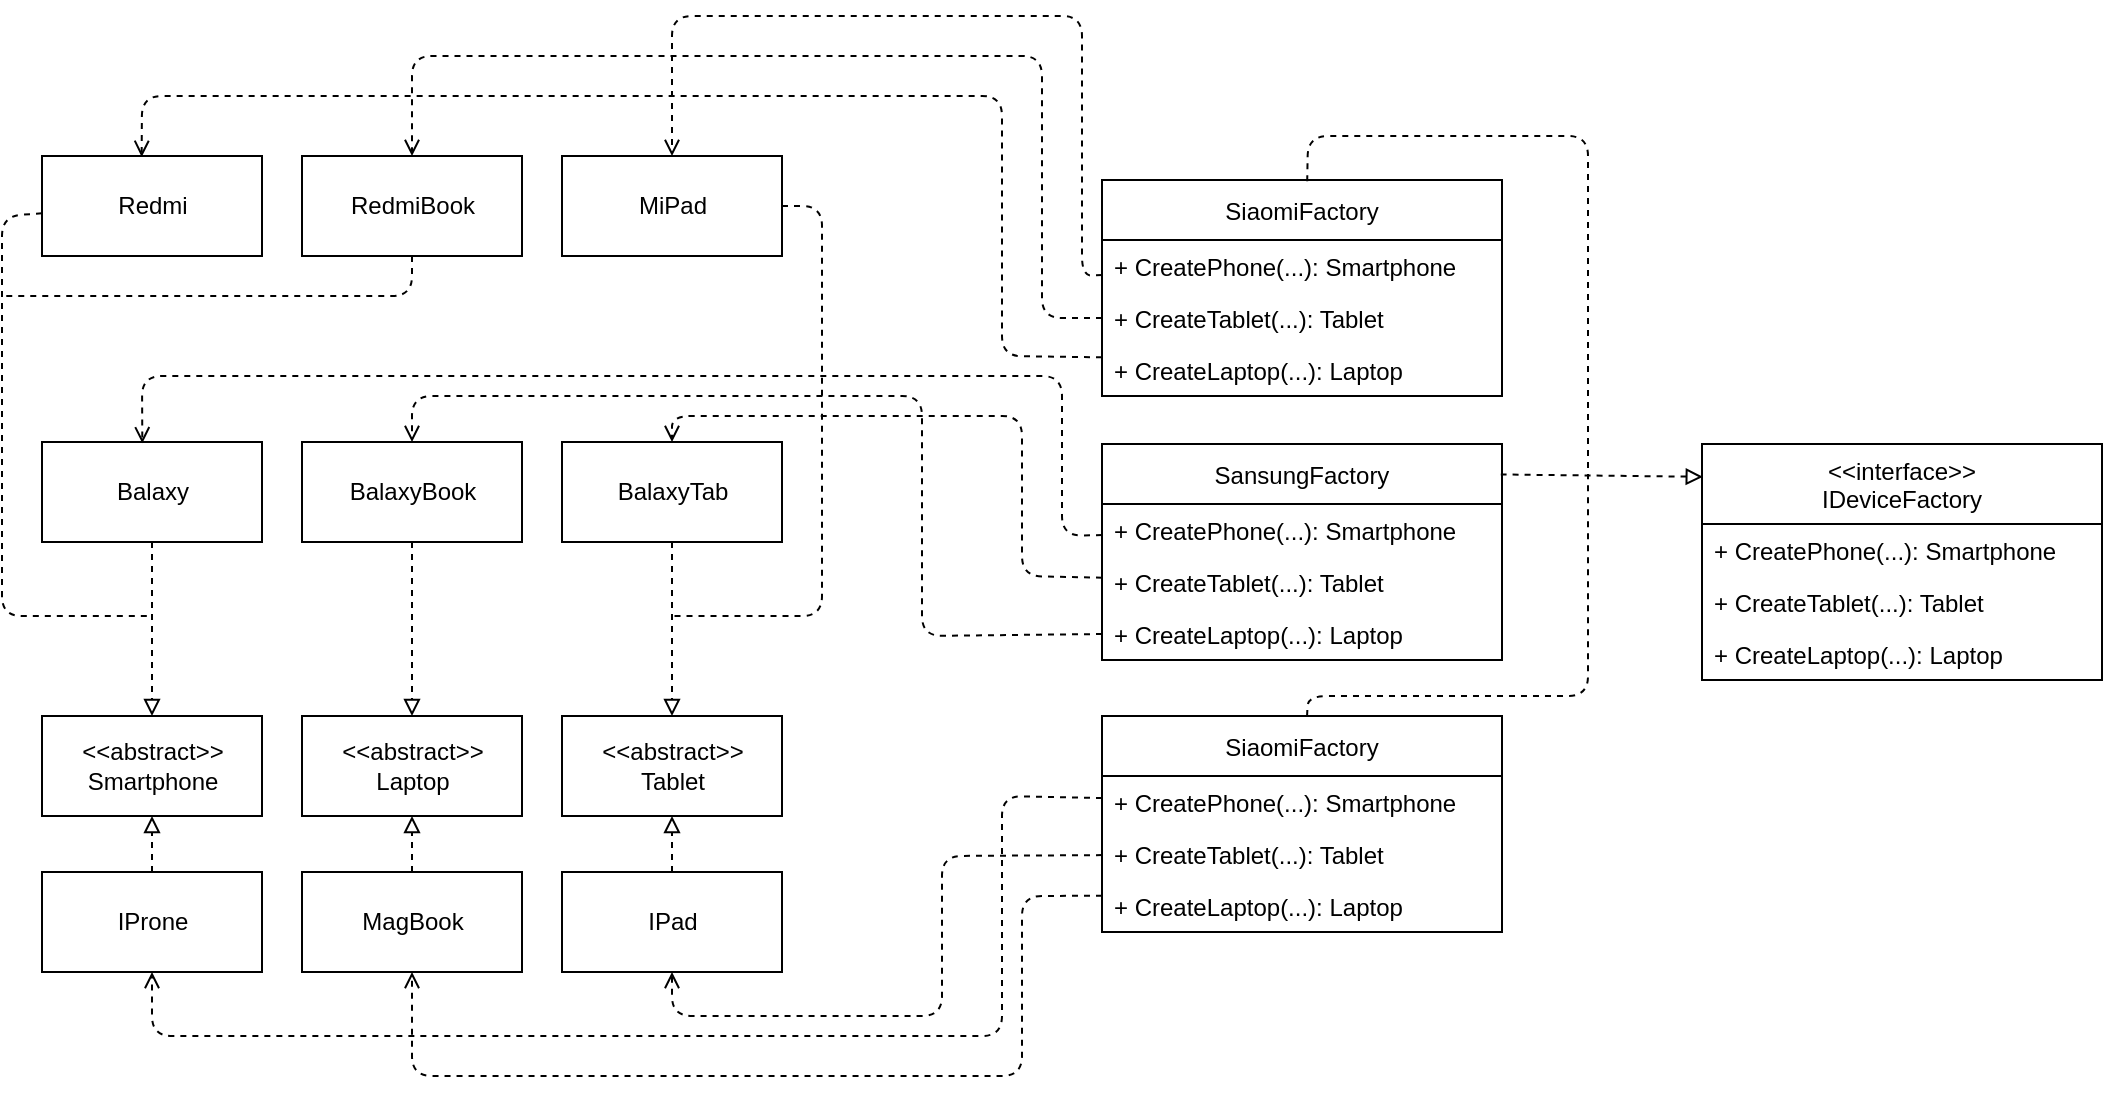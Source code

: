 <mxfile>
    <diagram id="ET22Vzpn4jtbKq67hWBa" name="Page-1">
        <mxGraphModel dx="1631" dy="916" grid="1" gridSize="10" guides="1" tooltips="1" connect="1" arrows="1" fold="1" page="1" pageScale="1" pageWidth="1169" pageHeight="827" math="0" shadow="0">
            <root>
                <mxCell id="0"/>
                <mxCell id="1" parent="0"/>
                <mxCell id="67" style="edgeStyle=none;html=1;entryX=0.997;entryY=0.141;entryDx=0;entryDy=0;entryPerimeter=0;dashed=1;startArrow=block;startFill=0;endArrow=none;endFill=0;exitX=0.002;exitY=0.139;exitDx=0;exitDy=0;exitPerimeter=0;" edge="1" parent="1" source="6" target="19">
                    <mxGeometry relative="1" as="geometry"/>
                </mxCell>
                <mxCell id="6" value="&lt;&lt;interface&gt;&gt;&#10;IDeviceFactory" style="swimlane;fontStyle=0;childLayout=stackLayout;horizontal=1;startSize=40;fillColor=none;horizontalStack=0;resizeParent=1;resizeParentMax=0;resizeLast=0;collapsible=1;marginBottom=0;" vertex="1" parent="1">
                    <mxGeometry x="910" y="363" width="200" height="118" as="geometry"/>
                </mxCell>
                <mxCell id="7" value="+ CreatePhone(...): Smartphone" style="text;strokeColor=none;fillColor=none;align=left;verticalAlign=top;spacingLeft=4;spacingRight=4;overflow=hidden;rotatable=0;points=[[0,0.5],[1,0.5]];portConstraint=eastwest;" vertex="1" parent="6">
                    <mxGeometry y="40" width="200" height="26" as="geometry"/>
                </mxCell>
                <mxCell id="8" value="+ CreateTablet(...): Tablet" style="text;strokeColor=none;fillColor=none;align=left;verticalAlign=top;spacingLeft=4;spacingRight=4;overflow=hidden;rotatable=0;points=[[0,0.5],[1,0.5]];portConstraint=eastwest;" vertex="1" parent="6">
                    <mxGeometry y="66" width="200" height="26" as="geometry"/>
                </mxCell>
                <mxCell id="9" value="+ CreateLaptop(...): Laptop" style="text;strokeColor=none;fillColor=none;align=left;verticalAlign=top;spacingLeft=4;spacingRight=4;overflow=hidden;rotatable=0;points=[[0,0.5],[1,0.5]];portConstraint=eastwest;" vertex="1" parent="6">
                    <mxGeometry y="92" width="200" height="26" as="geometry"/>
                </mxCell>
                <mxCell id="68" style="edgeStyle=none;html=1;dashed=1;startArrow=none;startFill=0;endArrow=none;endFill=0;exitX=0.513;exitY=0.006;exitDx=0;exitDy=0;exitPerimeter=0;" edge="1" parent="1" source="14">
                    <mxGeometry relative="1" as="geometry">
                        <mxPoint x="853" y="379" as="targetPoint"/>
                        <mxPoint x="713" y="229" as="sourcePoint"/>
                        <Array as="points">
                            <mxPoint x="713" y="209"/>
                            <mxPoint x="853" y="209"/>
                        </Array>
                    </mxGeometry>
                </mxCell>
                <mxCell id="14" value="SiaomiFactory" style="swimlane;fontStyle=0;childLayout=stackLayout;horizontal=1;startSize=30;fillColor=none;horizontalStack=0;resizeParent=1;resizeParentMax=0;resizeLast=0;collapsible=1;marginBottom=0;" vertex="1" parent="1">
                    <mxGeometry x="610" y="231" width="200" height="108" as="geometry"/>
                </mxCell>
                <mxCell id="15" value="+ CreatePhone(...): Smartphone" style="text;strokeColor=none;fillColor=none;align=left;verticalAlign=top;spacingLeft=4;spacingRight=4;overflow=hidden;rotatable=0;points=[[0,0.5],[1,0.5]];portConstraint=eastwest;" vertex="1" parent="14">
                    <mxGeometry y="30" width="200" height="26" as="geometry"/>
                </mxCell>
                <mxCell id="16" value="+ CreateTablet(...): Tablet" style="text;strokeColor=none;fillColor=none;align=left;verticalAlign=top;spacingLeft=4;spacingRight=4;overflow=hidden;rotatable=0;points=[[0,0.5],[1,0.5]];portConstraint=eastwest;" vertex="1" parent="14">
                    <mxGeometry y="56" width="200" height="26" as="geometry"/>
                </mxCell>
                <mxCell id="17" value="+ CreateLaptop(...): Laptop" style="text;strokeColor=none;fillColor=none;align=left;verticalAlign=top;spacingLeft=4;spacingRight=4;overflow=hidden;rotatable=0;points=[[0,0.5],[1,0.5]];portConstraint=eastwest;" vertex="1" parent="14">
                    <mxGeometry y="82" width="200" height="26" as="geometry"/>
                </mxCell>
                <mxCell id="19" value="SansungFactory" style="swimlane;fontStyle=0;childLayout=stackLayout;horizontal=1;startSize=30;fillColor=none;horizontalStack=0;resizeParent=1;resizeParentMax=0;resizeLast=0;collapsible=1;marginBottom=0;" vertex="1" parent="1">
                    <mxGeometry x="610" y="363" width="200" height="108" as="geometry"/>
                </mxCell>
                <mxCell id="20" value="+ CreatePhone(...): Smartphone" style="text;strokeColor=none;fillColor=none;align=left;verticalAlign=top;spacingLeft=4;spacingRight=4;overflow=hidden;rotatable=0;points=[[0,0.5],[1,0.5]];portConstraint=eastwest;" vertex="1" parent="19">
                    <mxGeometry y="30" width="200" height="26" as="geometry"/>
                </mxCell>
                <mxCell id="21" value="+ CreateTablet(...): Tablet" style="text;strokeColor=none;fillColor=none;align=left;verticalAlign=top;spacingLeft=4;spacingRight=4;overflow=hidden;rotatable=0;points=[[0,0.5],[1,0.5]];portConstraint=eastwest;" vertex="1" parent="19">
                    <mxGeometry y="56" width="200" height="26" as="geometry"/>
                </mxCell>
                <mxCell id="22" value="+ CreateLaptop(...): Laptop" style="text;strokeColor=none;fillColor=none;align=left;verticalAlign=top;spacingLeft=4;spacingRight=4;overflow=hidden;rotatable=0;points=[[0,0.5],[1,0.5]];portConstraint=eastwest;" vertex="1" parent="19">
                    <mxGeometry y="82" width="200" height="26" as="geometry"/>
                </mxCell>
                <mxCell id="24" value="&amp;lt;&amp;lt;abstract&amp;gt;&amp;gt;&lt;br&gt;Smartphone" style="html=1;" vertex="1" parent="1">
                    <mxGeometry x="80" y="499" width="110" height="50" as="geometry"/>
                </mxCell>
                <mxCell id="25" value="&amp;lt;&amp;lt;abstract&amp;gt;&amp;gt;&lt;br&gt;Laptop" style="html=1;" vertex="1" parent="1">
                    <mxGeometry x="210" y="499" width="110" height="50" as="geometry"/>
                </mxCell>
                <mxCell id="26" value="&amp;lt;&amp;lt;abstract&amp;gt;&amp;gt;&lt;br&gt;Tablet" style="html=1;" vertex="1" parent="1">
                    <mxGeometry x="340" y="499" width="110" height="50" as="geometry"/>
                </mxCell>
                <mxCell id="52" style="edgeStyle=none;html=1;entryX=0.5;entryY=1;entryDx=0;entryDy=0;dashed=1;startArrow=none;startFill=0;endArrow=block;endFill=0;" edge="1" parent="1" source="30" target="24">
                    <mxGeometry relative="1" as="geometry"/>
                </mxCell>
                <mxCell id="30" value="IProne" style="html=1;" vertex="1" parent="1">
                    <mxGeometry x="80" y="577" width="110" height="50" as="geometry"/>
                </mxCell>
                <mxCell id="50" style="edgeStyle=none;html=1;exitX=0.5;exitY=1;exitDx=0;exitDy=0;entryX=0.5;entryY=0;entryDx=0;entryDy=0;dashed=1;startArrow=none;startFill=0;endArrow=block;endFill=0;" edge="1" parent="1" source="31" target="24">
                    <mxGeometry relative="1" as="geometry"/>
                </mxCell>
                <mxCell id="31" value="Balaxy" style="html=1;" vertex="1" parent="1">
                    <mxGeometry x="80" y="362" width="110" height="50" as="geometry"/>
                </mxCell>
                <mxCell id="56" style="edgeStyle=none;html=1;dashed=1;startArrow=none;startFill=0;endArrow=none;endFill=0;" edge="1" parent="1" source="32">
                    <mxGeometry relative="1" as="geometry">
                        <mxPoint x="135" y="449" as="targetPoint"/>
                        <Array as="points">
                            <mxPoint x="60" y="249"/>
                            <mxPoint x="60" y="449"/>
                        </Array>
                    </mxGeometry>
                </mxCell>
                <mxCell id="32" value="Redmi" style="html=1;" vertex="1" parent="1">
                    <mxGeometry x="80" y="219" width="110" height="50" as="geometry"/>
                </mxCell>
                <mxCell id="53" style="edgeStyle=none;html=1;entryX=0.5;entryY=1;entryDx=0;entryDy=0;dashed=1;startArrow=none;startFill=0;endArrow=block;endFill=0;" edge="1" parent="1" source="33" target="25">
                    <mxGeometry relative="1" as="geometry"/>
                </mxCell>
                <mxCell id="33" value="MagBook" style="html=1;" vertex="1" parent="1">
                    <mxGeometry x="210" y="577" width="110" height="50" as="geometry"/>
                </mxCell>
                <mxCell id="48" style="edgeStyle=none;html=1;entryX=0.5;entryY=0;entryDx=0;entryDy=0;dashed=1;startArrow=none;startFill=0;endArrow=block;endFill=0;" edge="1" parent="1" source="34" target="25">
                    <mxGeometry relative="1" as="geometry"/>
                </mxCell>
                <mxCell id="34" value="BalaxyBook" style="html=1;" vertex="1" parent="1">
                    <mxGeometry x="210" y="362" width="110" height="50" as="geometry"/>
                </mxCell>
                <mxCell id="57" style="edgeStyle=none;html=1;dashed=1;startArrow=none;startFill=0;endArrow=none;endFill=0;" edge="1" parent="1" source="35">
                    <mxGeometry relative="1" as="geometry">
                        <mxPoint x="60" y="289" as="targetPoint"/>
                        <Array as="points">
                            <mxPoint x="265" y="289"/>
                            <mxPoint x="160" y="289"/>
                        </Array>
                    </mxGeometry>
                </mxCell>
                <mxCell id="35" value="RedmiBook" style="html=1;" vertex="1" parent="1">
                    <mxGeometry x="210" y="219" width="110" height="50" as="geometry"/>
                </mxCell>
                <mxCell id="54" style="edgeStyle=none;html=1;entryX=0.5;entryY=1;entryDx=0;entryDy=0;dashed=1;startArrow=none;startFill=0;endArrow=block;endFill=0;" edge="1" parent="1" source="36" target="26">
                    <mxGeometry relative="1" as="geometry"/>
                </mxCell>
                <mxCell id="36" value="IPad" style="html=1;" vertex="1" parent="1">
                    <mxGeometry x="340" y="577" width="110" height="50" as="geometry"/>
                </mxCell>
                <mxCell id="49" style="edgeStyle=none;html=1;entryX=0.5;entryY=0;entryDx=0;entryDy=0;dashed=1;startArrow=none;startFill=0;endArrow=block;endFill=0;" edge="1" parent="1" source="37" target="26">
                    <mxGeometry relative="1" as="geometry"/>
                </mxCell>
                <mxCell id="37" value="BalaxyTab" style="html=1;" vertex="1" parent="1">
                    <mxGeometry x="340" y="362" width="110" height="50" as="geometry"/>
                </mxCell>
                <mxCell id="55" style="edgeStyle=none;html=1;dashed=1;startArrow=none;startFill=0;endArrow=none;endFill=0;" edge="1" parent="1" source="38">
                    <mxGeometry relative="1" as="geometry">
                        <mxPoint x="395" y="449" as="targetPoint"/>
                        <Array as="points">
                            <mxPoint x="470" y="244"/>
                            <mxPoint x="470" y="449"/>
                        </Array>
                    </mxGeometry>
                </mxCell>
                <mxCell id="38" value="MiPad" style="html=1;" vertex="1" parent="1">
                    <mxGeometry x="340" y="219" width="110" height="50" as="geometry"/>
                </mxCell>
                <mxCell id="69" style="edgeStyle=none;html=1;dashed=1;startArrow=none;startFill=0;endArrow=none;endFill=0;" edge="1" parent="1" source="59">
                    <mxGeometry relative="1" as="geometry">
                        <mxPoint x="853" y="379" as="targetPoint"/>
                        <Array as="points">
                            <mxPoint x="713" y="489"/>
                            <mxPoint x="853" y="489"/>
                        </Array>
                    </mxGeometry>
                </mxCell>
                <mxCell id="59" value="SiaomiFactory" style="swimlane;fontStyle=0;childLayout=stackLayout;horizontal=1;startSize=30;fillColor=none;horizontalStack=0;resizeParent=1;resizeParentMax=0;resizeLast=0;collapsible=1;marginBottom=0;" vertex="1" parent="1">
                    <mxGeometry x="610" y="499" width="200" height="108" as="geometry"/>
                </mxCell>
                <mxCell id="60" value="+ CreatePhone(...): Smartphone" style="text;strokeColor=none;fillColor=none;align=left;verticalAlign=top;spacingLeft=4;spacingRight=4;overflow=hidden;rotatable=0;points=[[0,0.5],[1,0.5]];portConstraint=eastwest;" vertex="1" parent="59">
                    <mxGeometry y="30" width="200" height="26" as="geometry"/>
                </mxCell>
                <mxCell id="61" value="+ CreateTablet(...): Tablet" style="text;strokeColor=none;fillColor=none;align=left;verticalAlign=top;spacingLeft=4;spacingRight=4;overflow=hidden;rotatable=0;points=[[0,0.5],[1,0.5]];portConstraint=eastwest;" vertex="1" parent="59">
                    <mxGeometry y="56" width="200" height="26" as="geometry"/>
                </mxCell>
                <mxCell id="62" value="+ CreateLaptop(...): Laptop" style="text;strokeColor=none;fillColor=none;align=left;verticalAlign=top;spacingLeft=4;spacingRight=4;overflow=hidden;rotatable=0;points=[[0,0.5],[1,0.5]];portConstraint=eastwest;" vertex="1" parent="59">
                    <mxGeometry y="82" width="200" height="26" as="geometry"/>
                </mxCell>
                <mxCell id="70" style="edgeStyle=none;html=1;entryX=0.5;entryY=0;entryDx=0;entryDy=0;dashed=1;startArrow=none;startFill=0;endArrow=open;endFill=0;" edge="1" parent="1" source="15" target="38">
                    <mxGeometry relative="1" as="geometry">
                        <Array as="points">
                            <mxPoint x="600" y="279"/>
                            <mxPoint x="600" y="149"/>
                            <mxPoint x="395" y="149"/>
                        </Array>
                    </mxGeometry>
                </mxCell>
                <mxCell id="71" style="edgeStyle=none;html=1;entryX=0.5;entryY=0;entryDx=0;entryDy=0;dashed=1;startArrow=none;startFill=0;endArrow=open;endFill=0;" edge="1" parent="1" source="16" target="35">
                    <mxGeometry relative="1" as="geometry">
                        <Array as="points">
                            <mxPoint x="580" y="300"/>
                            <mxPoint x="580" y="169"/>
                            <mxPoint x="265" y="169"/>
                        </Array>
                    </mxGeometry>
                </mxCell>
                <mxCell id="72" style="edgeStyle=none;html=1;entryX=0.453;entryY=0.009;entryDx=0;entryDy=0;dashed=1;startArrow=none;startFill=0;endArrow=open;endFill=0;exitX=0;exitY=0.256;exitDx=0;exitDy=0;exitPerimeter=0;entryPerimeter=0;" edge="1" parent="1" source="17" target="32">
                    <mxGeometry relative="1" as="geometry">
                        <Array as="points">
                            <mxPoint x="560" y="319"/>
                            <mxPoint x="560" y="189"/>
                            <mxPoint x="130" y="189"/>
                        </Array>
                    </mxGeometry>
                </mxCell>
                <mxCell id="73" style="edgeStyle=none;html=1;entryX=0.456;entryY=0.013;entryDx=0;entryDy=0;dashed=1;startArrow=none;startFill=0;endArrow=open;endFill=0;entryPerimeter=0;" edge="1" parent="1" source="20" target="31">
                    <mxGeometry relative="1" as="geometry">
                        <Array as="points">
                            <mxPoint x="590" y="409"/>
                            <mxPoint x="590" y="329"/>
                            <mxPoint x="130" y="329"/>
                        </Array>
                    </mxGeometry>
                </mxCell>
                <mxCell id="74" style="edgeStyle=none;html=1;entryX=0.5;entryY=0;entryDx=0;entryDy=0;dashed=1;startArrow=none;startFill=0;endArrow=open;endFill=0;exitX=0;exitY=0.5;exitDx=0;exitDy=0;" edge="1" parent="1" source="22" target="34">
                    <mxGeometry relative="1" as="geometry">
                        <Array as="points">
                            <mxPoint x="520" y="459"/>
                            <mxPoint x="520" y="339"/>
                            <mxPoint x="265" y="339"/>
                        </Array>
                    </mxGeometry>
                </mxCell>
                <mxCell id="75" style="edgeStyle=none;html=1;entryX=0.5;entryY=0;entryDx=0;entryDy=0;dashed=1;startArrow=none;startFill=0;endArrow=open;endFill=0;" edge="1" parent="1" source="21" target="37">
                    <mxGeometry relative="1" as="geometry">
                        <Array as="points">
                            <mxPoint x="570" y="429"/>
                            <mxPoint x="570" y="349"/>
                            <mxPoint x="395" y="349"/>
                        </Array>
                    </mxGeometry>
                </mxCell>
                <mxCell id="76" style="edgeStyle=none;html=1;entryX=0.5;entryY=1;entryDx=0;entryDy=0;dashed=1;startArrow=none;startFill=0;endArrow=open;endFill=0;" edge="1" parent="1" source="60" target="30">
                    <mxGeometry relative="1" as="geometry">
                        <Array as="points">
                            <mxPoint x="560" y="539"/>
                            <mxPoint x="560" y="659"/>
                            <mxPoint x="135" y="659"/>
                        </Array>
                    </mxGeometry>
                </mxCell>
                <mxCell id="77" style="edgeStyle=none;html=1;entryX=0.5;entryY=1;entryDx=0;entryDy=0;dashed=1;startArrow=none;startFill=0;endArrow=open;endFill=0;" edge="1" parent="1" source="61" target="36">
                    <mxGeometry relative="1" as="geometry">
                        <Array as="points">
                            <mxPoint x="530" y="569"/>
                            <mxPoint x="530" y="649"/>
                            <mxPoint x="395" y="649"/>
                        </Array>
                    </mxGeometry>
                </mxCell>
                <mxCell id="78" style="edgeStyle=none;html=1;entryX=0.5;entryY=1;entryDx=0;entryDy=0;dashed=1;startArrow=none;startFill=0;endArrow=open;endFill=0;exitX=0;exitY=0.303;exitDx=0;exitDy=0;exitPerimeter=0;" edge="1" parent="1" source="62" target="33">
                    <mxGeometry relative="1" as="geometry">
                        <Array as="points">
                            <mxPoint x="570" y="589"/>
                            <mxPoint x="570" y="679"/>
                            <mxPoint x="265" y="679"/>
                        </Array>
                    </mxGeometry>
                </mxCell>
            </root>
        </mxGraphModel>
    </diagram>
</mxfile>